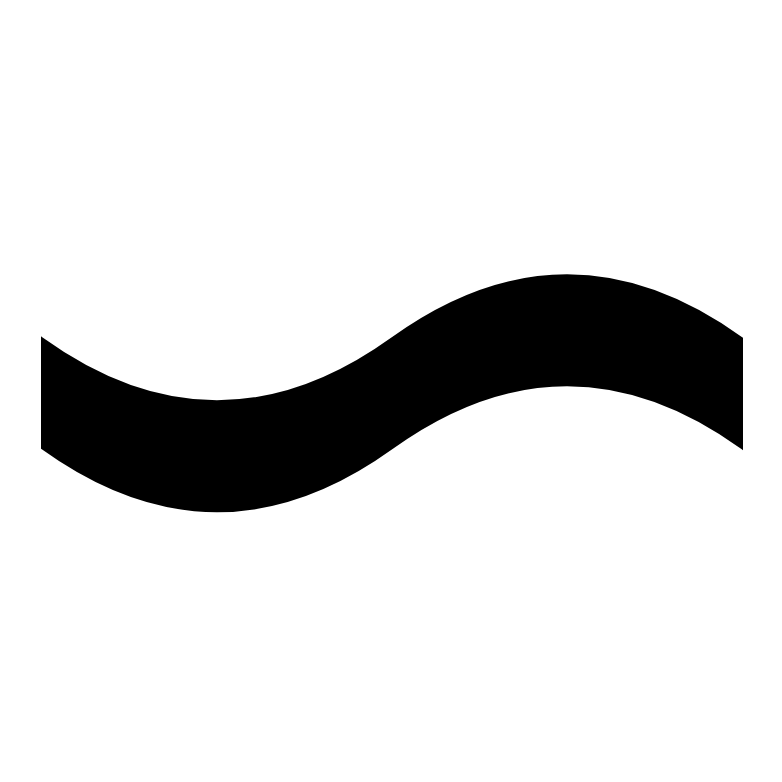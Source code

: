<mxfile version="13.3.5"><diagram id="1-yW4bvtCfGS7zCZ5JPV" name="Page-1"><mxGraphModel dx="1038" dy="580" grid="1" gridSize="10" guides="1" tooltips="1" connect="1" arrows="1" fold="1" page="1" pageScale="1" pageWidth="850" pageHeight="1100" math="0" shadow="0"><root><mxCell id="0"/><mxCell id="1" parent="0"/><mxCell id="xS2J2izfpIARDErODqWl-12" value="" style="rounded=0;whiteSpace=wrap;html=1;strokeColor=none;fillColor=none;" vertex="1" parent="1"><mxGeometry x="239" y="320" width="390" height="390" as="geometry"/></mxCell><mxCell id="xS2J2izfpIARDErODqWl-11" value="" style="shape=tape;whiteSpace=wrap;html=1;fillColor=#000000;size=0.56;strokeWidth=1;" vertex="1" parent="1"><mxGeometry x="260" y="454.13" width="350" height="125" as="geometry"/></mxCell></root></mxGraphModel></diagram></mxfile>